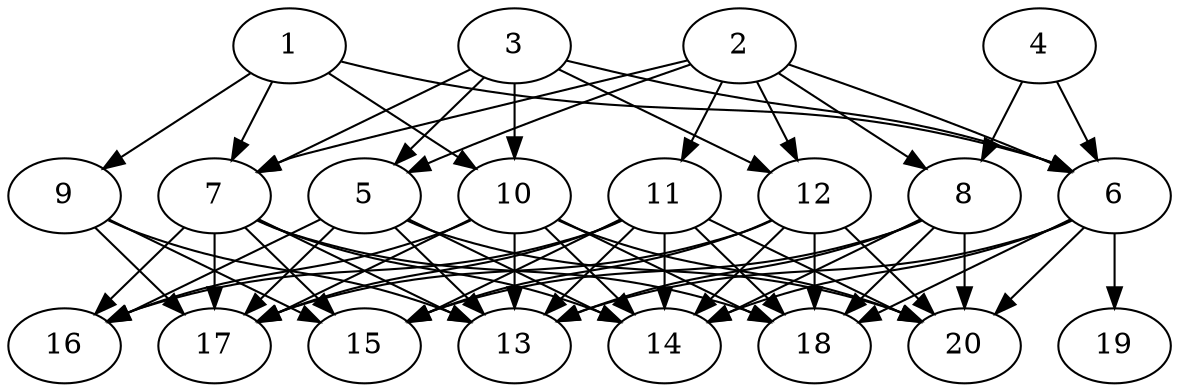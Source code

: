 // DAG automatically generated by daggen at Tue Jul 23 14:34:08 2019
// ./daggen --dot -n 20 --ccr 0.5 --fat 0.7 --regular 0.5 --density 0.8 --mindata 5242880 --maxdata 52428800 
digraph G {
  1 [size="26537984", alpha="0.13", expect_size="13268992"] 
  1 -> 6 [size ="13268992"]
  1 -> 7 [size ="13268992"]
  1 -> 9 [size ="13268992"]
  1 -> 10 [size ="13268992"]
  2 [size="94621696", alpha="0.05", expect_size="47310848"] 
  2 -> 5 [size ="47310848"]
  2 -> 6 [size ="47310848"]
  2 -> 7 [size ="47310848"]
  2 -> 8 [size ="47310848"]
  2 -> 11 [size ="47310848"]
  2 -> 12 [size ="47310848"]
  3 [size="34064384", alpha="0.01", expect_size="17032192"] 
  3 -> 5 [size ="17032192"]
  3 -> 6 [size ="17032192"]
  3 -> 7 [size ="17032192"]
  3 -> 10 [size ="17032192"]
  3 -> 12 [size ="17032192"]
  4 [size="93038592", alpha="0.18", expect_size="46519296"] 
  4 -> 6 [size ="46519296"]
  4 -> 8 [size ="46519296"]
  5 [size="90988544", alpha="0.10", expect_size="45494272"] 
  5 -> 13 [size ="45494272"]
  5 -> 14 [size ="45494272"]
  5 -> 16 [size ="45494272"]
  5 -> 17 [size ="45494272"]
  5 -> 20 [size ="45494272"]
  6 [size="68433920", alpha="0.09", expect_size="34216960"] 
  6 -> 13 [size ="34216960"]
  6 -> 14 [size ="34216960"]
  6 -> 18 [size ="34216960"]
  6 -> 19 [size ="34216960"]
  6 -> 20 [size ="34216960"]
  7 [size="39436288", alpha="0.08", expect_size="19718144"] 
  7 -> 13 [size ="19718144"]
  7 -> 14 [size ="19718144"]
  7 -> 15 [size ="19718144"]
  7 -> 16 [size ="19718144"]
  7 -> 17 [size ="19718144"]
  7 -> 18 [size ="19718144"]
  8 [size="23396352", alpha="0.09", expect_size="11698176"] 
  8 -> 13 [size ="11698176"]
  8 -> 14 [size ="11698176"]
  8 -> 15 [size ="11698176"]
  8 -> 18 [size ="11698176"]
  8 -> 20 [size ="11698176"]
  9 [size="16506880", alpha="0.04", expect_size="8253440"] 
  9 -> 13 [size ="8253440"]
  9 -> 15 [size ="8253440"]
  9 -> 17 [size ="8253440"]
  10 [size="68755456", alpha="0.16", expect_size="34377728"] 
  10 -> 13 [size ="34377728"]
  10 -> 14 [size ="34377728"]
  10 -> 16 [size ="34377728"]
  10 -> 17 [size ="34377728"]
  10 -> 18 [size ="34377728"]
  10 -> 20 [size ="34377728"]
  11 [size="24934400", alpha="0.18", expect_size="12467200"] 
  11 -> 13 [size ="12467200"]
  11 -> 14 [size ="12467200"]
  11 -> 15 [size ="12467200"]
  11 -> 16 [size ="12467200"]
  11 -> 17 [size ="12467200"]
  11 -> 18 [size ="12467200"]
  11 -> 20 [size ="12467200"]
  12 [size="84561920", alpha="0.05", expect_size="42280960"] 
  12 -> 14 [size ="42280960"]
  12 -> 15 [size ="42280960"]
  12 -> 17 [size ="42280960"]
  12 -> 18 [size ="42280960"]
  12 -> 20 [size ="42280960"]
  13 [size="13291520", alpha="0.16", expect_size="6645760"] 
  14 [size="18059264", alpha="0.09", expect_size="9029632"] 
  15 [size="102483968", alpha="0.16", expect_size="51241984"] 
  16 [size="56709120", alpha="0.03", expect_size="28354560"] 
  17 [size="100855808", alpha="0.05", expect_size="50427904"] 
  18 [size="45830144", alpha="0.01", expect_size="22915072"] 
  19 [size="86454272", alpha="0.11", expect_size="43227136"] 
  20 [size="11534336", alpha="0.01", expect_size="5767168"] 
}
